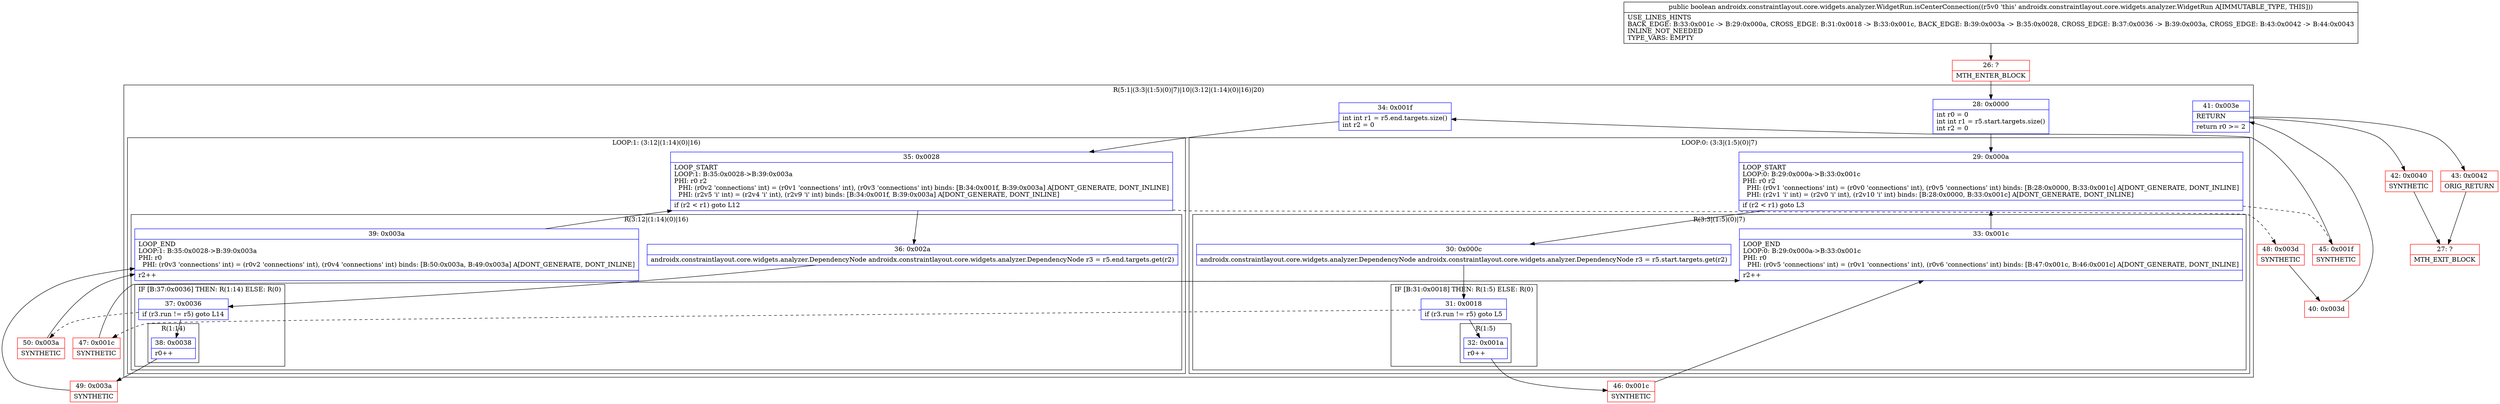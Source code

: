 digraph "CFG forandroidx.constraintlayout.core.widgets.analyzer.WidgetRun.isCenterConnection()Z" {
subgraph cluster_Region_1497576416 {
label = "R(5:1|(3:3|(1:5)(0)|7)|10|(3:12|(1:14)(0)|16)|20)";
node [shape=record,color=blue];
Node_28 [shape=record,label="{28\:\ 0x0000|int r0 = 0\lint int r1 = r5.start.targets.size()\lint r2 = 0\l}"];
subgraph cluster_LoopRegion_1024603779 {
label = "LOOP:0: (3:3|(1:5)(0)|7)";
node [shape=record,color=blue];
Node_29 [shape=record,label="{29\:\ 0x000a|LOOP_START\lLOOP:0: B:29:0x000a\-\>B:33:0x001c\lPHI: r0 r2 \l  PHI: (r0v1 'connections' int) = (r0v0 'connections' int), (r0v5 'connections' int) binds: [B:28:0x0000, B:33:0x001c] A[DONT_GENERATE, DONT_INLINE]\l  PHI: (r2v1 'i' int) = (r2v0 'i' int), (r2v10 'i' int) binds: [B:28:0x0000, B:33:0x001c] A[DONT_GENERATE, DONT_INLINE]\l|if (r2 \< r1) goto L3\l}"];
subgraph cluster_Region_2098126578 {
label = "R(3:3|(1:5)(0)|7)";
node [shape=record,color=blue];
Node_30 [shape=record,label="{30\:\ 0x000c|androidx.constraintlayout.core.widgets.analyzer.DependencyNode androidx.constraintlayout.core.widgets.analyzer.DependencyNode r3 = r5.start.targets.get(r2)\l}"];
subgraph cluster_IfRegion_2084064761 {
label = "IF [B:31:0x0018] THEN: R(1:5) ELSE: R(0)";
node [shape=record,color=blue];
Node_31 [shape=record,label="{31\:\ 0x0018|if (r3.run != r5) goto L5\l}"];
subgraph cluster_Region_573678311 {
label = "R(1:5)";
node [shape=record,color=blue];
Node_32 [shape=record,label="{32\:\ 0x001a|r0++\l}"];
}
subgraph cluster_Region_1226248207 {
label = "R(0)";
node [shape=record,color=blue];
}
}
Node_33 [shape=record,label="{33\:\ 0x001c|LOOP_END\lLOOP:0: B:29:0x000a\-\>B:33:0x001c\lPHI: r0 \l  PHI: (r0v5 'connections' int) = (r0v1 'connections' int), (r0v6 'connections' int) binds: [B:47:0x001c, B:46:0x001c] A[DONT_GENERATE, DONT_INLINE]\l|r2++\l}"];
}
}
Node_34 [shape=record,label="{34\:\ 0x001f|int int r1 = r5.end.targets.size()\lint r2 = 0\l}"];
subgraph cluster_LoopRegion_1959380365 {
label = "LOOP:1: (3:12|(1:14)(0)|16)";
node [shape=record,color=blue];
Node_35 [shape=record,label="{35\:\ 0x0028|LOOP_START\lLOOP:1: B:35:0x0028\-\>B:39:0x003a\lPHI: r0 r2 \l  PHI: (r0v2 'connections' int) = (r0v1 'connections' int), (r0v3 'connections' int) binds: [B:34:0x001f, B:39:0x003a] A[DONT_GENERATE, DONT_INLINE]\l  PHI: (r2v5 'i' int) = (r2v4 'i' int), (r2v9 'i' int) binds: [B:34:0x001f, B:39:0x003a] A[DONT_GENERATE, DONT_INLINE]\l|if (r2 \< r1) goto L12\l}"];
subgraph cluster_Region_1530947433 {
label = "R(3:12|(1:14)(0)|16)";
node [shape=record,color=blue];
Node_36 [shape=record,label="{36\:\ 0x002a|androidx.constraintlayout.core.widgets.analyzer.DependencyNode androidx.constraintlayout.core.widgets.analyzer.DependencyNode r3 = r5.end.targets.get(r2)\l}"];
subgraph cluster_IfRegion_2001396908 {
label = "IF [B:37:0x0036] THEN: R(1:14) ELSE: R(0)";
node [shape=record,color=blue];
Node_37 [shape=record,label="{37\:\ 0x0036|if (r3.run != r5) goto L14\l}"];
subgraph cluster_Region_2057202196 {
label = "R(1:14)";
node [shape=record,color=blue];
Node_38 [shape=record,label="{38\:\ 0x0038|r0++\l}"];
}
subgraph cluster_Region_1674468116 {
label = "R(0)";
node [shape=record,color=blue];
}
}
Node_39 [shape=record,label="{39\:\ 0x003a|LOOP_END\lLOOP:1: B:35:0x0028\-\>B:39:0x003a\lPHI: r0 \l  PHI: (r0v3 'connections' int) = (r0v2 'connections' int), (r0v4 'connections' int) binds: [B:50:0x003a, B:49:0x003a] A[DONT_GENERATE, DONT_INLINE]\l|r2++\l}"];
}
}
Node_41 [shape=record,label="{41\:\ 0x003e|RETURN\l|return r0 \>= 2\l}"];
}
Node_26 [shape=record,color=red,label="{26\:\ ?|MTH_ENTER_BLOCK\l}"];
Node_46 [shape=record,color=red,label="{46\:\ 0x001c|SYNTHETIC\l}"];
Node_47 [shape=record,color=red,label="{47\:\ 0x001c|SYNTHETIC\l}"];
Node_45 [shape=record,color=red,label="{45\:\ 0x001f|SYNTHETIC\l}"];
Node_49 [shape=record,color=red,label="{49\:\ 0x003a|SYNTHETIC\l}"];
Node_50 [shape=record,color=red,label="{50\:\ 0x003a|SYNTHETIC\l}"];
Node_48 [shape=record,color=red,label="{48\:\ 0x003d|SYNTHETIC\l}"];
Node_40 [shape=record,color=red,label="{40\:\ 0x003d}"];
Node_42 [shape=record,color=red,label="{42\:\ 0x0040|SYNTHETIC\l}"];
Node_27 [shape=record,color=red,label="{27\:\ ?|MTH_EXIT_BLOCK\l}"];
Node_43 [shape=record,color=red,label="{43\:\ 0x0042|ORIG_RETURN\l}"];
MethodNode[shape=record,label="{public boolean androidx.constraintlayout.core.widgets.analyzer.WidgetRun.isCenterConnection((r5v0 'this' androidx.constraintlayout.core.widgets.analyzer.WidgetRun A[IMMUTABLE_TYPE, THIS]))  | USE_LINES_HINTS\lBACK_EDGE: B:33:0x001c \-\> B:29:0x000a, CROSS_EDGE: B:31:0x0018 \-\> B:33:0x001c, BACK_EDGE: B:39:0x003a \-\> B:35:0x0028, CROSS_EDGE: B:37:0x0036 \-\> B:39:0x003a, CROSS_EDGE: B:43:0x0042 \-\> B:44:0x0043\lINLINE_NOT_NEEDED\lTYPE_VARS: EMPTY\l}"];
MethodNode -> Node_26;Node_28 -> Node_29;
Node_29 -> Node_30;
Node_29 -> Node_45[style=dashed];
Node_30 -> Node_31;
Node_31 -> Node_32;
Node_31 -> Node_47[style=dashed];
Node_32 -> Node_46;
Node_33 -> Node_29;
Node_34 -> Node_35;
Node_35 -> Node_36;
Node_35 -> Node_48[style=dashed];
Node_36 -> Node_37;
Node_37 -> Node_38;
Node_37 -> Node_50[style=dashed];
Node_38 -> Node_49;
Node_39 -> Node_35;
Node_41 -> Node_42;
Node_41 -> Node_43;
Node_26 -> Node_28;
Node_46 -> Node_33;
Node_47 -> Node_33;
Node_45 -> Node_34;
Node_49 -> Node_39;
Node_50 -> Node_39;
Node_48 -> Node_40;
Node_40 -> Node_41;
Node_42 -> Node_27;
Node_43 -> Node_27;
}

